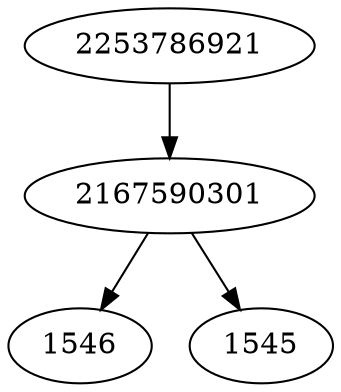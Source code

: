 strict digraph  {
2253786921;
1546;
2167590301;
1545;
2253786921 -> 2167590301;
2167590301 -> 1545;
2167590301 -> 1546;
}
